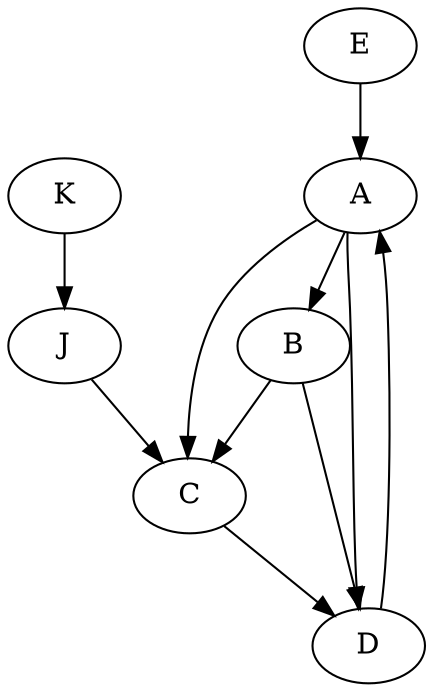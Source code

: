 digraph G {
   A -> B [level="Master"];
   A -> C [level="Master"];
   B -> D [level="Journeyer"];
   C -> D [level="Apprentice"];
   E -> A [level = "Master"];
   D -> A [level = "Journeyer"];
   A -> D [level = "Master"];
   J -> C [level = "Apprentice"];
   K -> J [level = "Journeyer"];
   B -> C [level = "Master"];

}